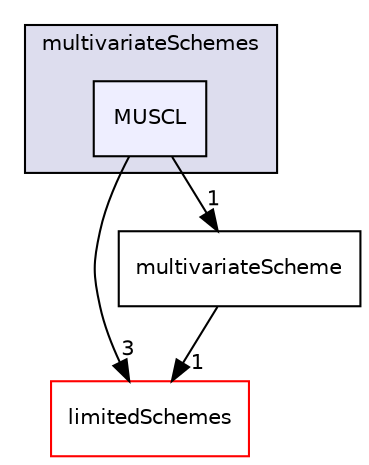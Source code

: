 digraph "src/finiteVolume/interpolation/surfaceInterpolation/multivariateSchemes/MUSCL" {
  bgcolor=transparent;
  compound=true
  node [ fontsize="10", fontname="Helvetica"];
  edge [ labelfontsize="10", labelfontname="Helvetica"];
  subgraph clusterdir_5f7556748bbd257c389f2aea3abf7cc0 {
    graph [ bgcolor="#ddddee", pencolor="black", label="multivariateSchemes" fontname="Helvetica", fontsize="10", URL="dir_5f7556748bbd257c389f2aea3abf7cc0.html"]
  dir_12f530e0a479b49646ba1147bdea0f28 [shape=box, label="MUSCL", style="filled", fillcolor="#eeeeff", pencolor="black", URL="dir_12f530e0a479b49646ba1147bdea0f28.html"];
  }
  dir_3b094e1ce2b3f641da0071aec2c4e694 [shape=box label="limitedSchemes" color="red" URL="dir_3b094e1ce2b3f641da0071aec2c4e694.html"];
  dir_a36c8453882c7b9cc89dae802851deac [shape=box label="multivariateScheme" URL="dir_a36c8453882c7b9cc89dae802851deac.html"];
  dir_a36c8453882c7b9cc89dae802851deac->dir_3b094e1ce2b3f641da0071aec2c4e694 [headlabel="1", labeldistance=1.5 headhref="dir_001218_001186.html"];
  dir_12f530e0a479b49646ba1147bdea0f28->dir_3b094e1ce2b3f641da0071aec2c4e694 [headlabel="3", labeldistance=1.5 headhref="dir_001221_001186.html"];
  dir_12f530e0a479b49646ba1147bdea0f28->dir_a36c8453882c7b9cc89dae802851deac [headlabel="1", labeldistance=1.5 headhref="dir_001221_001218.html"];
}
